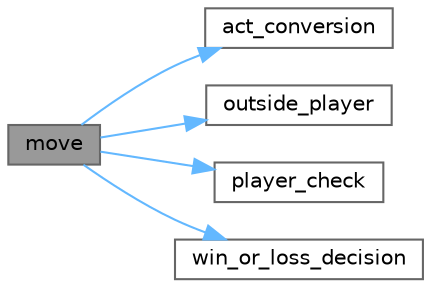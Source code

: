 digraph "move"
{
 // LATEX_PDF_SIZE
  bgcolor="transparent";
  edge [fontname=Helvetica,fontsize=10,labelfontname=Helvetica,labelfontsize=10];
  node [fontname=Helvetica,fontsize=10,shape=box,height=0.2,width=0.4];
  rankdir="LR";
  Node1 [id="Node000001",label="move",height=0.2,width=0.4,color="gray40", fillcolor="grey60", style="filled", fontcolor="black",tooltip="プレイヤーの移動関数"];
  Node1 -> Node2 [id="edge5_Node000001_Node000002",color="steelblue1",style="solid",tooltip=" "];
  Node2 [id="Node000002",label="act_conversion",height=0.2,width=0.4,color="grey40", fillcolor="white", style="filled",URL="$game_8c.html#ac77787cbf2de49e998e34a7dbe58202b",tooltip="移動向きから座標の変化値に変換"];
  Node1 -> Node3 [id="edge6_Node000001_Node000003",color="steelblue1",style="solid",tooltip=" "];
  Node3 [id="Node000003",label="outside_player",height=0.2,width=0.4,color="grey40", fillcolor="white", style="filled",URL="$game_8c.html#a6b0341d04d731d716876aa81039d5ab2",tooltip="プレイヤーの座標がボードの範囲外かどうかを判定する"];
  Node1 -> Node4 [id="edge7_Node000001_Node000004",color="steelblue1",style="solid",tooltip=" "];
  Node4 [id="Node000004",label="player_check",height=0.2,width=0.4,color="grey40", fillcolor="white", style="filled",URL="$game_8c.html#afd0c88e07a242a8c3082ecdfc66a8ff3",tooltip="引数の座標にプレイヤーが存在するか判定する"];
  Node1 -> Node5 [id="edge8_Node000001_Node000005",color="steelblue1",style="solid",tooltip=" "];
  Node5 [id="Node000005",label="win_or_loss_decision",height=0.2,width=0.4,color="grey40", fillcolor="white", style="filled",URL="$game_8c.html#a8700dfc16655e8e84138731f440fea48",tooltip="勝敗判定"];
}
